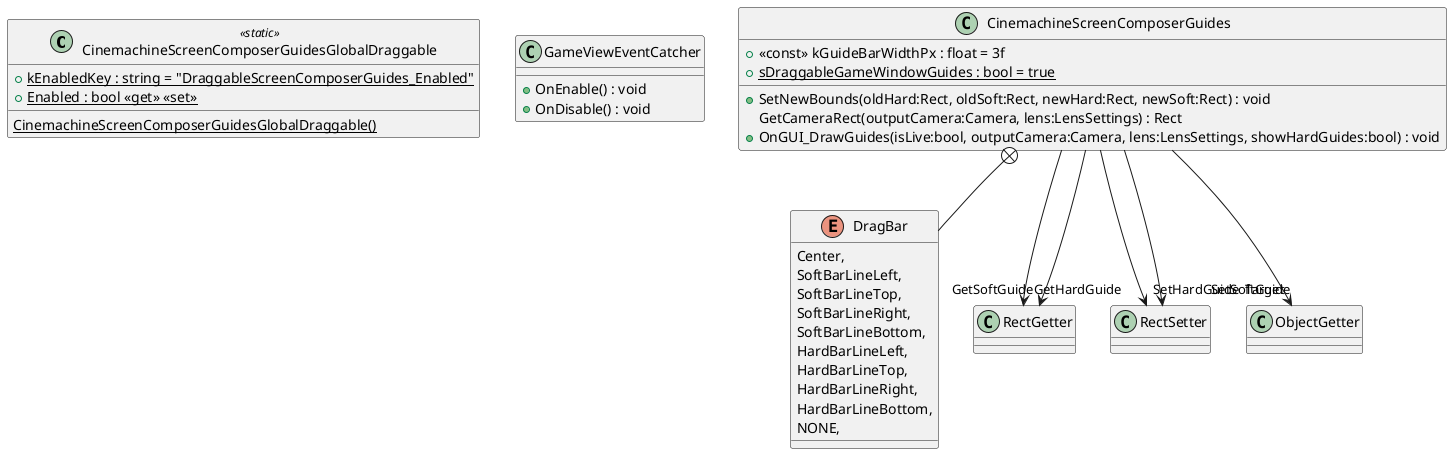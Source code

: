 @startuml
class CinemachineScreenComposerGuidesGlobalDraggable <<static>> {
    {static} CinemachineScreenComposerGuidesGlobalDraggable()
    + {static} kEnabledKey : string = "DraggableScreenComposerGuides_Enabled"
    + {static} Enabled : bool <<get>> <<set>>
}
class GameViewEventCatcher {
    + OnEnable() : void
    + OnDisable() : void
}
class CinemachineScreenComposerGuides {
    + <<const>> kGuideBarWidthPx : float = 3f
    + {static} sDraggableGameWindowGuides : bool = true
    + SetNewBounds(oldHard:Rect, oldSoft:Rect, newHard:Rect, newSoft:Rect) : void
    GetCameraRect(outputCamera:Camera, lens:LensSettings) : Rect
    + OnGUI_DrawGuides(isLive:bool, outputCamera:Camera, lens:LensSettings, showHardGuides:bool) : void
}
enum DragBar {
    Center,
    SoftBarLineLeft,
    SoftBarLineTop,
    SoftBarLineRight,
    SoftBarLineBottom,
    HardBarLineLeft,
    HardBarLineTop,
    HardBarLineRight,
    HardBarLineBottom,
    NONE,
}
CinemachineScreenComposerGuides --> "GetHardGuide" RectGetter
CinemachineScreenComposerGuides --> "GetSoftGuide" RectGetter
CinemachineScreenComposerGuides --> "SetHardGuide" RectSetter
CinemachineScreenComposerGuides --> "SetSoftGuide" RectSetter
CinemachineScreenComposerGuides --> "Target" ObjectGetter
CinemachineScreenComposerGuides +-- DragBar
@enduml
